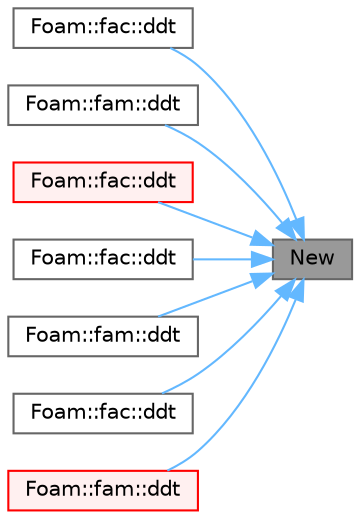 digraph "New"
{
 // LATEX_PDF_SIZE
  bgcolor="transparent";
  edge [fontname=Helvetica,fontsize=10,labelfontname=Helvetica,labelfontsize=10];
  node [fontname=Helvetica,fontsize=10,shape=box,height=0.2,width=0.4];
  rankdir="RL";
  Node1 [id="Node000001",label="New",height=0.2,width=0.4,color="gray40", fillcolor="grey60", style="filled", fontcolor="black",tooltip=" "];
  Node1 -> Node2 [id="edge1_Node000001_Node000002",dir="back",color="steelblue1",style="solid",tooltip=" "];
  Node2 [id="Node000002",label="Foam::fac::ddt",height=0.2,width=0.4,color="grey40", fillcolor="white", style="filled",URL="$namespaceFoam_1_1fac.html#ab142c030cb414e539f80ca8a9684751e",tooltip=" "];
  Node1 -> Node3 [id="edge2_Node000001_Node000003",dir="back",color="steelblue1",style="solid",tooltip=" "];
  Node3 [id="Node000003",label="Foam::fam::ddt",height=0.2,width=0.4,color="grey40", fillcolor="white", style="filled",URL="$namespaceFoam_1_1fam.html#a5aa47b963944c46b9bbac86810c44582",tooltip=" "];
  Node1 -> Node4 [id="edge3_Node000001_Node000004",dir="back",color="steelblue1",style="solid",tooltip=" "];
  Node4 [id="Node000004",label="Foam::fac::ddt",height=0.2,width=0.4,color="red", fillcolor="#FFF0F0", style="filled",URL="$namespaceFoam_1_1fac.html#ab906b615a89d44a8ff9d112719f562fa",tooltip=" "];
  Node1 -> Node7 [id="edge4_Node000001_Node000007",dir="back",color="steelblue1",style="solid",tooltip=" "];
  Node7 [id="Node000007",label="Foam::fac::ddt",height=0.2,width=0.4,color="grey40", fillcolor="white", style="filled",URL="$namespaceFoam_1_1fac.html#a0925ca61a9fae18e4c114e839638ab3b",tooltip=" "];
  Node1 -> Node8 [id="edge5_Node000001_Node000008",dir="back",color="steelblue1",style="solid",tooltip=" "];
  Node8 [id="Node000008",label="Foam::fam::ddt",height=0.2,width=0.4,color="grey40", fillcolor="white", style="filled",URL="$namespaceFoam_1_1fam.html#a34c361126b40a949c267ec11beec74f9",tooltip=" "];
  Node1 -> Node9 [id="edge6_Node000001_Node000009",dir="back",color="steelblue1",style="solid",tooltip=" "];
  Node9 [id="Node000009",label="Foam::fac::ddt",height=0.2,width=0.4,color="grey40", fillcolor="white", style="filled",URL="$namespaceFoam_1_1fac.html#a8a293a10089001968c5d5b34e207a3e9",tooltip=" "];
  Node1 -> Node10 [id="edge7_Node000001_Node000010",dir="back",color="steelblue1",style="solid",tooltip=" "];
  Node10 [id="Node000010",label="Foam::fam::ddt",height=0.2,width=0.4,color="red", fillcolor="#FFF0F0", style="filled",URL="$namespaceFoam_1_1fam.html#a918777ae433b7296c912bc65c501e91d",tooltip=" "];
}
